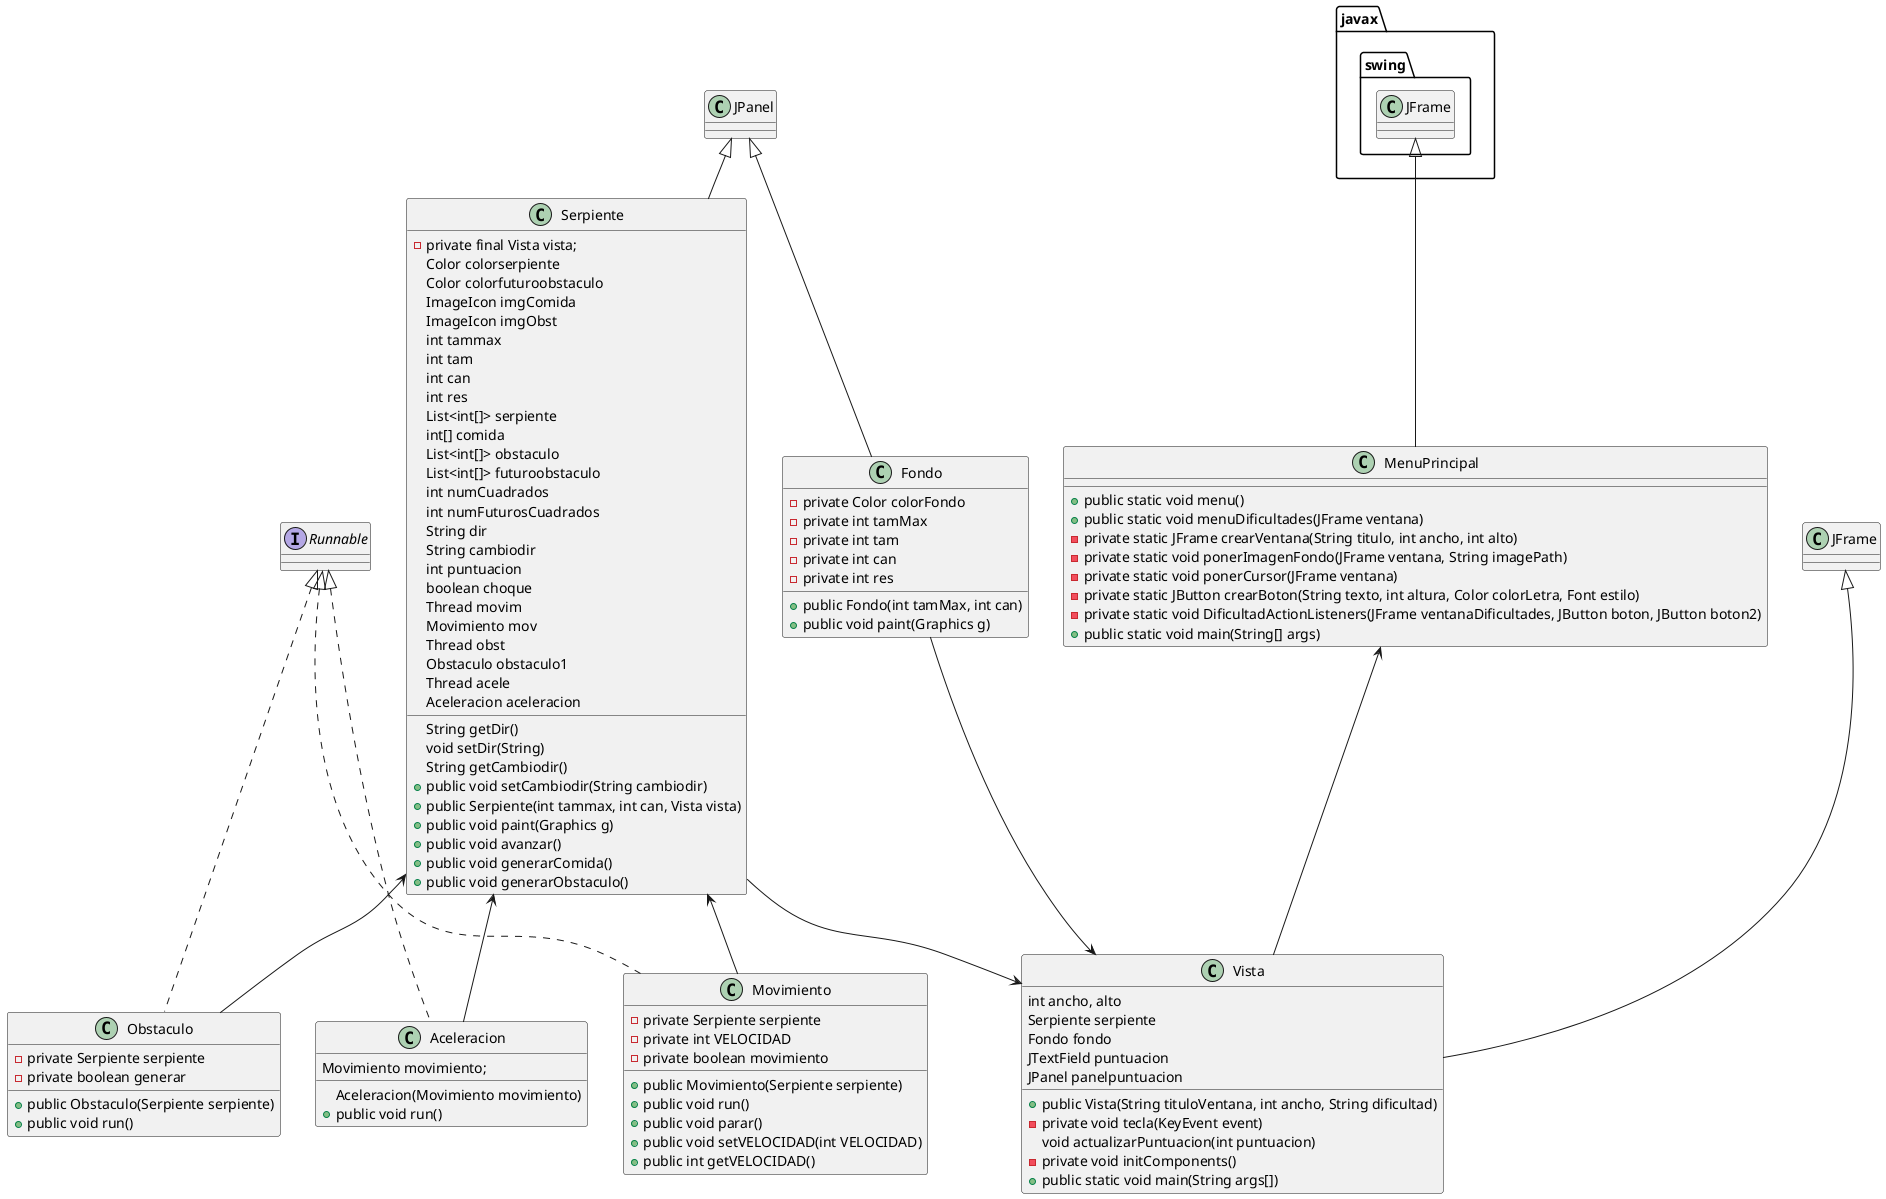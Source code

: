 @startuml
'https://plantuml.com/class-diagram

Serpiente <-- Obstaculo
Serpiente <-- Aceleracion
Serpiente <-- Movimiento
Fondo --> Vista
Serpiente --> Vista
MenuPrincipal <-- Vista

class Serpiente extends JPanel {
    -private final Vista vista;
    Color colorserpiente
    Color colorfuturoobstaculo
    ImageIcon imgComida
    ImageIcon imgObst
    int tammax
    int tam
    int can
    int res
    List<int[]> serpiente
    int[] comida
    List<int[]> obstaculo
    List<int[]> futuroobstaculo
    int numCuadrados
    int numFuturosCuadrados
    String dir
    String cambiodir
    int puntuacion
    boolean choque
    Thread movim
    Movimiento mov
    Thread obst
    Obstaculo obstaculo1
    Thread acele
    Aceleracion aceleracion
    String getDir()
    void setDir(String)
    String getCambiodir()
    +public void setCambiodir(String cambiodir)
    +public Serpiente(int tammax, int can, Vista vista)
    +public void paint(Graphics g)
    +public void avanzar()
    +public void generarComida()
    +public void generarObstaculo()

}

class Aceleracion implements Runnable {
    Movimiento movimiento;
    Aceleracion(Movimiento movimiento)
    +public void run()
}

class Obstaculo implements Runnable {
    -private Serpiente serpiente
    -private boolean generar
    +public Obstaculo(Serpiente serpiente)
    +public void run()
}

class Movimiento implements Runnable {
    -private Serpiente serpiente
    -private int VELOCIDAD
    -private boolean movimiento
    +public Movimiento(Serpiente serpiente)
    +public void run()
    +public void parar()
    +public void setVELOCIDAD(int VELOCIDAD)
    +public int getVELOCIDAD()
}

class Fondo extends JPanel {
    -private Color colorFondo
    -private int tamMax
    -private int tam
    -private int can
    -private int res
    +public Fondo(int tamMax, int can)
    +public void paint(Graphics g)
}

class Vista extends JFrame {
    int ancho, alto
    Serpiente serpiente
    Fondo fondo
    JTextField puntuacion
    JPanel panelpuntuacion
    +public Vista(String tituloVentana, int ancho, String dificultad)
    -private void tecla(KeyEvent event)
    void actualizarPuntuacion(int puntuacion)
    -private void initComponents()
    +public static void main(String args[])
}

class MenuPrincipal extends javax.swing.JFrame{
    +public static void menu()
    +public static void menuDificultades(JFrame ventana)
    -private static JFrame crearVentana(String titulo, int ancho, int alto)
    -private static void ponerImagenFondo(JFrame ventana, String imagePath)
    -private static void ponerCursor(JFrame ventana)
    -private static JButton crearBoton(String texto, int altura, Color colorLetra, Font estilo)
    -private static void DificultadActionListeners(JFrame ventanaDificultades, JButton boton, JButton boton2)
    +public static void main(String[] args)
}

@enduml